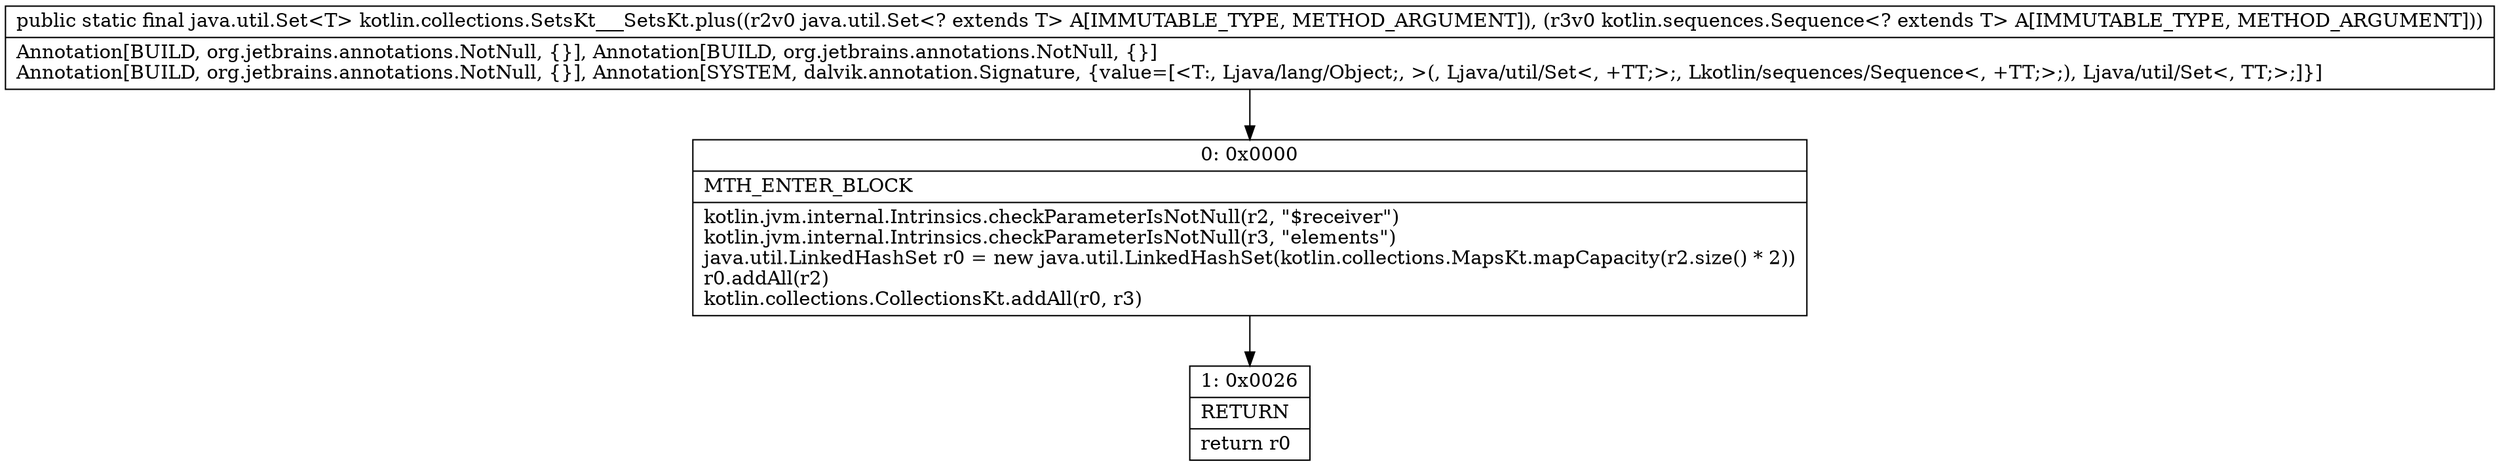 digraph "CFG forkotlin.collections.SetsKt___SetsKt.plus(Ljava\/util\/Set;Lkotlin\/sequences\/Sequence;)Ljava\/util\/Set;" {
Node_0 [shape=record,label="{0\:\ 0x0000|MTH_ENTER_BLOCK\l|kotlin.jvm.internal.Intrinsics.checkParameterIsNotNull(r2, \"$receiver\")\lkotlin.jvm.internal.Intrinsics.checkParameterIsNotNull(r3, \"elements\")\ljava.util.LinkedHashSet r0 = new java.util.LinkedHashSet(kotlin.collections.MapsKt.mapCapacity(r2.size() * 2))\lr0.addAll(r2)\lkotlin.collections.CollectionsKt.addAll(r0, r3)\l}"];
Node_1 [shape=record,label="{1\:\ 0x0026|RETURN\l|return r0\l}"];
MethodNode[shape=record,label="{public static final java.util.Set\<T\> kotlin.collections.SetsKt___SetsKt.plus((r2v0 java.util.Set\<? extends T\> A[IMMUTABLE_TYPE, METHOD_ARGUMENT]), (r3v0 kotlin.sequences.Sequence\<? extends T\> A[IMMUTABLE_TYPE, METHOD_ARGUMENT]))  | Annotation[BUILD, org.jetbrains.annotations.NotNull, \{\}], Annotation[BUILD, org.jetbrains.annotations.NotNull, \{\}]\lAnnotation[BUILD, org.jetbrains.annotations.NotNull, \{\}], Annotation[SYSTEM, dalvik.annotation.Signature, \{value=[\<T:, Ljava\/lang\/Object;, \>(, Ljava\/util\/Set\<, +TT;\>;, Lkotlin\/sequences\/Sequence\<, +TT;\>;), Ljava\/util\/Set\<, TT;\>;]\}]\l}"];
MethodNode -> Node_0;
Node_0 -> Node_1;
}

